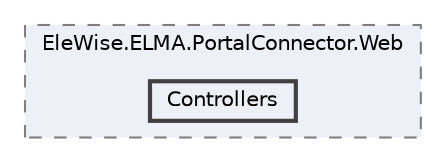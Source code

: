 digraph "Web/Modules/EleWise.ELMA.PortalConnector.Web/Controllers"
{
 // LATEX_PDF_SIZE
  bgcolor="transparent";
  edge [fontname=Helvetica,fontsize=10,labelfontname=Helvetica,labelfontsize=10];
  node [fontname=Helvetica,fontsize=10,shape=box,height=0.2,width=0.4];
  compound=true
  subgraph clusterdir_8a5dab7c0abb90a8c796351aef4cd723 {
    graph [ bgcolor="#edf0f7", pencolor="grey50", label="EleWise.ELMA.PortalConnector.Web", fontname=Helvetica,fontsize=10 style="filled,dashed", URL="dir_8a5dab7c0abb90a8c796351aef4cd723.html",tooltip=""]
  dir_d7d624461b8fb8254bdf3531da686b45 [label="Controllers", fillcolor="#edf0f7", color="grey25", style="filled,bold", URL="dir_d7d624461b8fb8254bdf3531da686b45.html",tooltip=""];
  }
}
